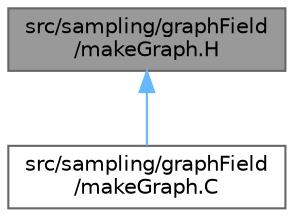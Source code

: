 digraph "src/sampling/graphField/makeGraph.H"
{
 // LATEX_PDF_SIZE
  bgcolor="transparent";
  edge [fontname=Helvetica,fontsize=10,labelfontname=Helvetica,labelfontsize=10];
  node [fontname=Helvetica,fontsize=10,shape=box,height=0.2,width=0.4];
  Node1 [id="Node000001",label="src/sampling/graphField\l/makeGraph.H",height=0.2,width=0.4,color="gray40", fillcolor="grey60", style="filled", fontcolor="black",tooltip=" "];
  Node1 -> Node2 [id="edge1_Node000001_Node000002",dir="back",color="steelblue1",style="solid",tooltip=" "];
  Node2 [id="Node000002",label="src/sampling/graphField\l/makeGraph.C",height=0.2,width=0.4,color="grey40", fillcolor="white", style="filled",URL="$makeGraph_8C.html",tooltip="Write a graph file for a field given the data point locations field, the field of interest and the na..."];
}
